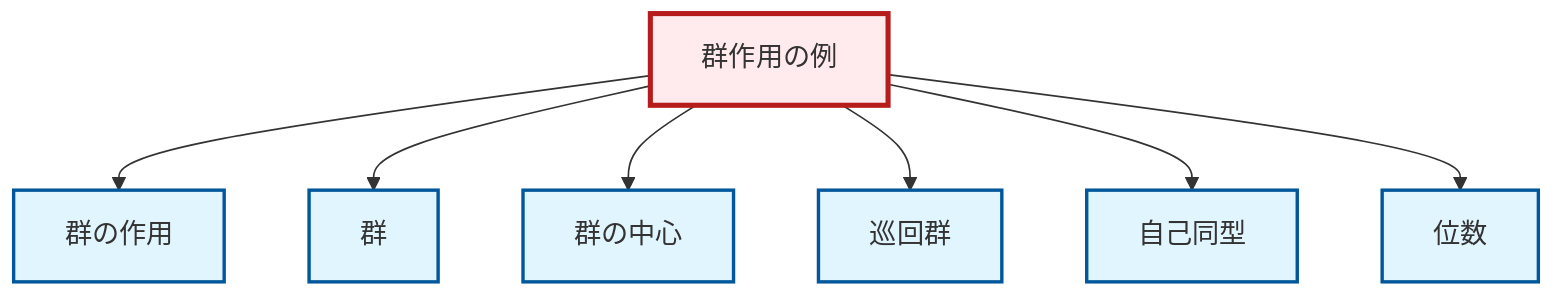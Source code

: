 graph TD
    classDef definition fill:#e1f5fe,stroke:#01579b,stroke-width:2px
    classDef theorem fill:#f3e5f5,stroke:#4a148c,stroke-width:2px
    classDef axiom fill:#fff3e0,stroke:#e65100,stroke-width:2px
    classDef example fill:#e8f5e9,stroke:#1b5e20,stroke-width:2px
    classDef current fill:#ffebee,stroke:#b71c1c,stroke-width:3px
    def-automorphism["自己同型"]:::definition
    def-center-of-group["群の中心"]:::definition
    def-group["群"]:::definition
    def-group-action["群の作用"]:::definition
    ex-group-action-examples["群作用の例"]:::example
    def-order["位数"]:::definition
    def-cyclic-group["巡回群"]:::definition
    ex-group-action-examples --> def-group-action
    ex-group-action-examples --> def-group
    ex-group-action-examples --> def-center-of-group
    ex-group-action-examples --> def-cyclic-group
    ex-group-action-examples --> def-automorphism
    ex-group-action-examples --> def-order
    class ex-group-action-examples current